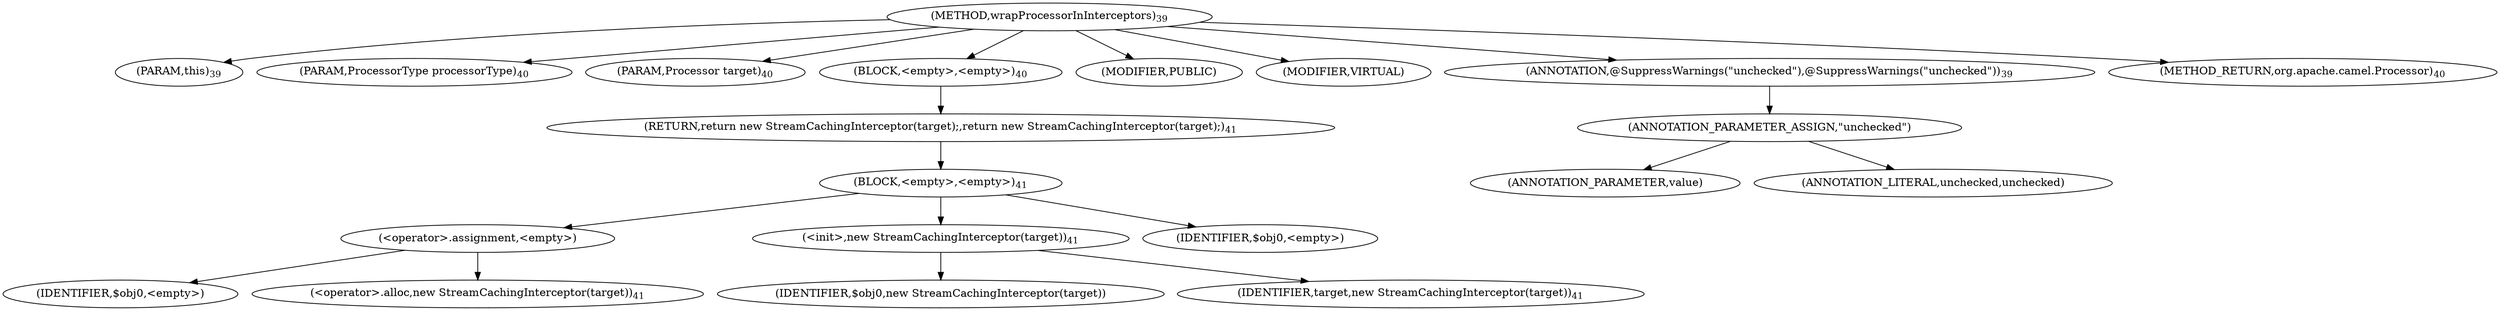 digraph "wrapProcessorInInterceptors" {  
"25" [label = <(METHOD,wrapProcessorInInterceptors)<SUB>39</SUB>> ]
"26" [label = <(PARAM,this)<SUB>39</SUB>> ]
"27" [label = <(PARAM,ProcessorType processorType)<SUB>40</SUB>> ]
"28" [label = <(PARAM,Processor target)<SUB>40</SUB>> ]
"29" [label = <(BLOCK,&lt;empty&gt;,&lt;empty&gt;)<SUB>40</SUB>> ]
"30" [label = <(RETURN,return new StreamCachingInterceptor(target);,return new StreamCachingInterceptor(target);)<SUB>41</SUB>> ]
"31" [label = <(BLOCK,&lt;empty&gt;,&lt;empty&gt;)<SUB>41</SUB>> ]
"32" [label = <(&lt;operator&gt;.assignment,&lt;empty&gt;)> ]
"33" [label = <(IDENTIFIER,$obj0,&lt;empty&gt;)> ]
"34" [label = <(&lt;operator&gt;.alloc,new StreamCachingInterceptor(target))<SUB>41</SUB>> ]
"35" [label = <(&lt;init&gt;,new StreamCachingInterceptor(target))<SUB>41</SUB>> ]
"36" [label = <(IDENTIFIER,$obj0,new StreamCachingInterceptor(target))> ]
"37" [label = <(IDENTIFIER,target,new StreamCachingInterceptor(target))<SUB>41</SUB>> ]
"38" [label = <(IDENTIFIER,$obj0,&lt;empty&gt;)> ]
"39" [label = <(MODIFIER,PUBLIC)> ]
"40" [label = <(MODIFIER,VIRTUAL)> ]
"41" [label = <(ANNOTATION,@SuppressWarnings(&quot;unchecked&quot;),@SuppressWarnings(&quot;unchecked&quot;))<SUB>39</SUB>> ]
"42" [label = <(ANNOTATION_PARAMETER_ASSIGN,&quot;unchecked&quot;)> ]
"43" [label = <(ANNOTATION_PARAMETER,value)> ]
"44" [label = <(ANNOTATION_LITERAL,unchecked,unchecked)> ]
"45" [label = <(METHOD_RETURN,org.apache.camel.Processor)<SUB>40</SUB>> ]
  "25" -> "26" 
  "25" -> "27" 
  "25" -> "28" 
  "25" -> "29" 
  "25" -> "39" 
  "25" -> "40" 
  "25" -> "41" 
  "25" -> "45" 
  "29" -> "30" 
  "30" -> "31" 
  "31" -> "32" 
  "31" -> "35" 
  "31" -> "38" 
  "32" -> "33" 
  "32" -> "34" 
  "35" -> "36" 
  "35" -> "37" 
  "41" -> "42" 
  "42" -> "43" 
  "42" -> "44" 
}
